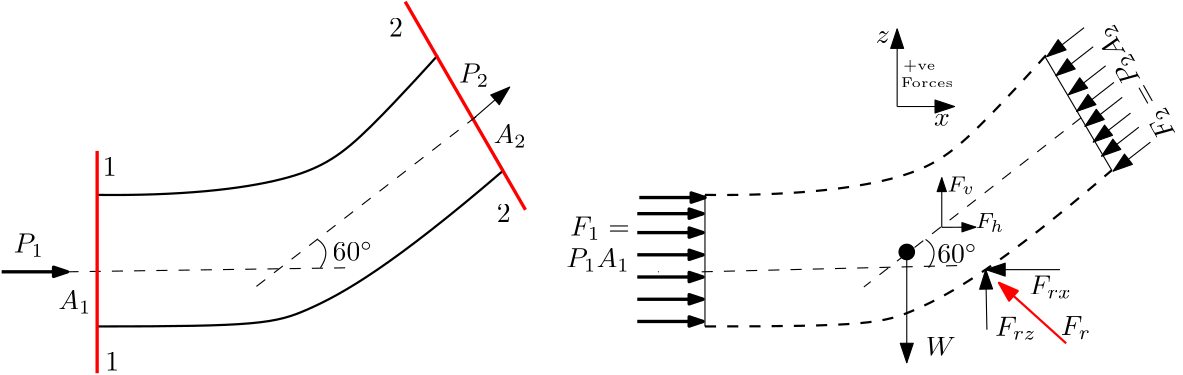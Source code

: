 <?xml version="1.0"?>
<!DOCTYPE ipe SYSTEM "ipe.dtd">
<ipe version="70212" creator="Ipe 7.2.13">
<info created="D:20191028080952" modified="D:20191028235710"/>
<ipestyle name="basic">
<symbol name="arrow/arc(spx)">
<path stroke="sym-stroke" fill="sym-stroke" pen="sym-pen">
0 0 m
-1 0.333 l
-1 -0.333 l
h
</path>
</symbol>
<symbol name="arrow/farc(spx)">
<path stroke="sym-stroke" fill="white" pen="sym-pen">
0 0 m
-1 0.333 l
-1 -0.333 l
h
</path>
</symbol>
<symbol name="arrow/ptarc(spx)">
<path stroke="sym-stroke" fill="sym-stroke" pen="sym-pen">
0 0 m
-1 0.333 l
-0.8 0 l
-1 -0.333 l
h
</path>
</symbol>
<symbol name="arrow/fptarc(spx)">
<path stroke="sym-stroke" fill="white" pen="sym-pen">
0 0 m
-1 0.333 l
-0.8 0 l
-1 -0.333 l
h
</path>
</symbol>
<symbol name="mark/circle(sx)" transformations="translations">
<path fill="sym-stroke">
0.6 0 0 0.6 0 0 e
0.4 0 0 0.4 0 0 e
</path>
</symbol>
<symbol name="mark/disk(sx)" transformations="translations">
<path fill="sym-stroke">
0.6 0 0 0.6 0 0 e
</path>
</symbol>
<symbol name="mark/fdisk(sfx)" transformations="translations">
<group>
<path fill="sym-fill">
0.5 0 0 0.5 0 0 e
</path>
<path fill="sym-stroke" fillrule="eofill">
0.6 0 0 0.6 0 0 e
0.4 0 0 0.4 0 0 e
</path>
</group>
</symbol>
<symbol name="mark/box(sx)" transformations="translations">
<path fill="sym-stroke" fillrule="eofill">
-0.6 -0.6 m
0.6 -0.6 l
0.6 0.6 l
-0.6 0.6 l
h
-0.4 -0.4 m
0.4 -0.4 l
0.4 0.4 l
-0.4 0.4 l
h
</path>
</symbol>
<symbol name="mark/square(sx)" transformations="translations">
<path fill="sym-stroke">
-0.6 -0.6 m
0.6 -0.6 l
0.6 0.6 l
-0.6 0.6 l
h
</path>
</symbol>
<symbol name="mark/fsquare(sfx)" transformations="translations">
<group>
<path fill="sym-fill">
-0.5 -0.5 m
0.5 -0.5 l
0.5 0.5 l
-0.5 0.5 l
h
</path>
<path fill="sym-stroke" fillrule="eofill">
-0.6 -0.6 m
0.6 -0.6 l
0.6 0.6 l
-0.6 0.6 l
h
-0.4 -0.4 m
0.4 -0.4 l
0.4 0.4 l
-0.4 0.4 l
h
</path>
</group>
</symbol>
<symbol name="mark/cross(sx)" transformations="translations">
<group>
<path fill="sym-stroke">
-0.43 -0.57 m
0.57 0.43 l
0.43 0.57 l
-0.57 -0.43 l
h
</path>
<path fill="sym-stroke">
-0.43 0.57 m
0.57 -0.43 l
0.43 -0.57 l
-0.57 0.43 l
h
</path>
</group>
</symbol>
<symbol name="arrow/fnormal(spx)">
<path stroke="sym-stroke" fill="white" pen="sym-pen">
0 0 m
-1 0.333 l
-1 -0.333 l
h
</path>
</symbol>
<symbol name="arrow/pointed(spx)">
<path stroke="sym-stroke" fill="sym-stroke" pen="sym-pen">
0 0 m
-1 0.333 l
-0.8 0 l
-1 -0.333 l
h
</path>
</symbol>
<symbol name="arrow/fpointed(spx)">
<path stroke="sym-stroke" fill="white" pen="sym-pen">
0 0 m
-1 0.333 l
-0.8 0 l
-1 -0.333 l
h
</path>
</symbol>
<symbol name="arrow/linear(spx)">
<path stroke="sym-stroke" pen="sym-pen">
-1 0.333 m
0 0 l
-1 -0.333 l
</path>
</symbol>
<symbol name="arrow/fdouble(spx)">
<path stroke="sym-stroke" fill="white" pen="sym-pen">
0 0 m
-1 0.333 l
-1 -0.333 l
h
-1 0 m
-2 0.333 l
-2 -0.333 l
h
</path>
</symbol>
<symbol name="arrow/double(spx)">
<path stroke="sym-stroke" fill="sym-stroke" pen="sym-pen">
0 0 m
-1 0.333 l
-1 -0.333 l
h
-1 0 m
-2 0.333 l
-2 -0.333 l
h
</path>
</symbol>
<pen name="heavier" value="0.8"/>
<pen name="fat" value="1.2"/>
<pen name="ultrafat" value="2"/>
<symbolsize name="large" value="5"/>
<symbolsize name="small" value="2"/>
<symbolsize name="tiny" value="1.1"/>
<arrowsize name="large" value="10"/>
<arrowsize name="small" value="5"/>
<arrowsize name="tiny" value="3"/>
<color name="red" value="1 0 0"/>
<color name="green" value="0 1 0"/>
<color name="blue" value="0 0 1"/>
<color name="yellow" value="1 1 0"/>
<color name="orange" value="1 0.647 0"/>
<color name="gold" value="1 0.843 0"/>
<color name="purple" value="0.627 0.125 0.941"/>
<color name="gray" value="0.745"/>
<color name="brown" value="0.647 0.165 0.165"/>
<color name="navy" value="0 0 0.502"/>
<color name="pink" value="1 0.753 0.796"/>
<color name="seagreen" value="0.18 0.545 0.341"/>
<color name="turquoise" value="0.251 0.878 0.816"/>
<color name="violet" value="0.933 0.51 0.933"/>
<color name="darkblue" value="0 0 0.545"/>
<color name="darkcyan" value="0 0.545 0.545"/>
<color name="darkgray" value="0.663"/>
<color name="darkgreen" value="0 0.392 0"/>
<color name="darkmagenta" value="0.545 0 0.545"/>
<color name="darkorange" value="1 0.549 0"/>
<color name="darkred" value="0.545 0 0"/>
<color name="lightblue" value="0.678 0.847 0.902"/>
<color name="lightcyan" value="0.878 1 1"/>
<color name="lightgray" value="0.827"/>
<color name="lightgreen" value="0.565 0.933 0.565"/>
<color name="lightyellow" value="1 1 0.878"/>
<dashstyle name="dashed" value="[4] 0"/>
<dashstyle name="dotted" value="[1 3] 0"/>
<dashstyle name="dash dotted" value="[4 2 1 2] 0"/>
<dashstyle name="dash dot dotted" value="[4 2 1 2 1 2] 0"/>
<textsize name="large" value="\large"/>
<textsize name="small" value="\small"/>
<textsize name="tiny" value="\tiny"/>
<textsize name="Large" value="\Large"/>
<textsize name="LARGE" value="\LARGE"/>
<textsize name="huge" value="\huge"/>
<textsize name="Huge" value="\Huge"/>
<textsize name="footnote" value="\footnotesize"/>
<textstyle name="center" begin="\begin{center}" end="\end{center}"/>
<textstyle name="itemize" begin="\begin{itemize}" end="\end{itemize}"/>
<textstyle name="item" begin="\begin{itemize}\item{}" end="\end{itemize}"/>
<gridsize name="4 pts" value="4"/>
<gridsize name="8 pts (~3 mm)" value="8"/>
<gridsize name="16 pts (~6 mm)" value="16"/>
<gridsize name="32 pts (~12 mm)" value="32"/>
<gridsize name="10 pts (~3.5 mm)" value="10"/>
<gridsize name="20 pts (~7 mm)" value="20"/>
<gridsize name="14 pts (~5 mm)" value="14"/>
<gridsize name="28 pts (~10 mm)" value="28"/>
<gridsize name="56 pts (~20 mm)" value="56"/>
<anglesize name="90 deg" value="90"/>
<anglesize name="60 deg" value="60"/>
<anglesize name="45 deg" value="45"/>
<anglesize name="30 deg" value="30"/>
<anglesize name="22.5 deg" value="22.5"/>
<opacity name="10%" value="0.1"/>
<opacity name="30%" value="0.3"/>
<opacity name="50%" value="0.5"/>
<opacity name="75%" value="0.75"/>
<tiling name="falling" angle="-60" step="4" width="1"/>
<tiling name="rising" angle="30" step="4" width="1"/>
</ipestyle>
<page>
<layer name="alpha"/>
<view layers="alpha" active="alpha"/>
<path layer="alpha" stroke="black" pen="heavier">
127.87 512.186 m
157.743 511.821
202.187 516.557
223.316 531.858
250.639 562.459
250.639 562.459 c
</path>
<path stroke="black">
127.87 512.186 m
127.87 464.827 l
</path>
<path matrix="0.86228 0.506431 -0.506431 0.86228 399.456 55.4779" stroke="black">
127.87 512.186 m
127.87 464.827 l
</path>
<path stroke="black" pen="heavier">
127.87 464.827 m
185.429 464.827
198.544 466.648
233.881 486.32
274.313 521.047 c
</path>
<path stroke="black" cap="1">
274.313 521.047 m
274.313 521.047 l
</path>
<path stroke="black" dash="dashed">
117.306 484.499 m
219.309 485.956 l
</path>
<path matrix="1.009 0 0 0.994989 -1.6658 2.40023" stroke="black" dash="dashed">
263.749 540.719 m
185.065 479.034 l
</path>
<path stroke="black">
207.287 496.156 m
212.752 492.513
208.38 485.956 c
</path>
<text matrix="1 0 0 1 189.799 -142.441" transformations="translations" pos="22.9524 630.947" stroke="black" type="label" width="14.543" height="6.86" depth="0" valign="baseline" style="math">60^\circ</text>
<path stroke="black" pen="fat" rarrow="normal/small">
117.306 484.499 m
93.6263 484.499 l
</path>
<path stroke="black" cap="1">
111.113 484.499 m
111.113 484.499 l
</path>
<text matrix="1 0 0 1 54.2804 -85.6101" transformations="translations" pos="43.7174 577.031" stroke="black" type="label" width="10.866" height="6.812" depth="1.49" valign="baseline" style="math">P_1</text>
<text matrix="1 0 0 1 214.571 -24.4081" transformations="translations" pos="43.7174 577.031" stroke="black" type="label" width="10.866" height="6.812" depth="1.49" valign="baseline" style="math">P_2</text>
<text matrix="1 0 0 1 226.958 -46.266" transformations="translations" pos="43.7174 577.031" stroke="black" type="label" width="11.941" height="6.812" depth="1.49" valign="baseline" style="math">A_2</text>
<text matrix="1 0 0 1 70.3093 -106.011" transformations="translations" pos="43.7174 577.031" stroke="black" type="label" width="11.941" height="6.812" depth="1.49" valign="baseline" style="math">A_1</text>
<path matrix="1 0 0 1 218.943 0.00018988" stroke="black" dash="dashed" pen="heavier">
127.87 512.186 m
157.743 511.821
202.187 516.557
223.316 531.858
250.639 562.459
250.639 562.459 c
</path>
<path matrix="1 0 0 1 218.943 0.00018988" stroke="black">
127.87 512.186 m
127.87 464.827 l
</path>
<path matrix="0.86228 0.506431 -0.506431 0.86228 618.399 55.4781" stroke="black">
127.87 512.186 m
127.87 464.827 l
</path>
<path matrix="1 0 0 1 218.943 0.00018988" stroke="black" dash="dashed" pen="heavier">
127.87 464.827 m
185.429 464.827
198.544 466.648
233.881 486.32
274.313 521.047 c
</path>
<path matrix="1 0 0 1 218.943 0.00018988" stroke="black" cap="1">
274.313 521.047 m
274.313 521.047 l
</path>
<path matrix="0.908058 0 0 1.54706 239.107 -265.052" stroke="black" dash="dashed">
117.306 484.499 m
219.309 485.956 l
</path>
<path matrix="0.993928 0 0 0.987533 220.067 5.97388" stroke="black" dash="dashed">
263.749 540.719 m
185.065 479.034 l
</path>
<path matrix="1 0 0 1 218.943 0.00018988" stroke="black">
207.287 496.156 m
212.752 492.513
208.38 485.956 c
</path>
<path matrix="1 0 0 1 218.943 0.00018988" stroke="black" cap="1">
111.113 484.499 m
111.113 484.499 l
</path>
<text matrix="-0.491327 0.870975 -0.870975 -0.491327 1027.78 799.259" pos="43.7174 577.031" stroke="black" type="label" width="22.807" height="6.812" depth="1.49" valign="baseline" style="math">P_2 A_2</text>
<path matrix="-0.118321 0 0 0.872936 465.222 69.1229" stroke="black" arrow="normal/normal">
416 544 m
416 576 l
</path>
<path matrix="0.645051 0 0 1 147.659 0" stroke="black" arrow="normal/normal">
416 544 m
448 544 l
</path>
<text matrix="1 0 0 1 338.148 -34.7907" transformations="translations" pos="80 592" stroke="black" type="label" width="13.906" height="3.321" depth="0.83" valign="baseline" size="tiny">+ve </text>
<text matrix="1 0 0 1 241.413 -9.02001" transformations="translations" pos="176 560" stroke="black" type="label" width="18.701" height="3.386" depth="0" valign="baseline" size="tiny">Forces</text>
<path matrix="-0.159726 0 0 1.08987 501.07 -46.5853" stroke="black" arrow="normal/small">
432.059 501.985 m
432.059 518.379 l
</path>
<path stroke="black" arrow="normal/small">
432.059 500.512 m
444.334 500.562 l
</path>
<use name="mark/disk(sx)" pos="419.464 491.639" size="large" stroke="black"/>
<path stroke="black" arrow="normal/normal">
419.464 491.639 m
419.464 451.757 l
</path>
<text matrix="1 0 0 1 -13.1526 5.93987" transformations="translations" pos="439.405 448.363" stroke="black" type="label" width="10.793" height="6.808" depth="0" valign="baseline" style="math">W</text>
<path stroke="black" arrow="normal/normal">
448.315 463.637 m
447.891 485.275 l
</path>
<path matrix="0.741176 0 0 1 115.925 0" stroke="black" rarrow="normal/normal">
447.891 485.275 m
483.954 485.275 l
</path>
<text matrix="1 0 0 1 399.244 -164.619" transformations="translations" pos="52.0409 626.135" stroke="black" type="label" width="14.911" height="6.812" depth="1.49" valign="baseline" style="math">F_{rz}</text>
<text matrix="1 0 0 1 411.548 -149.77" transformations="translations" pos="52.0409 626.135" stroke="black" type="label" width="15.336" height="6.812" depth="1.49" valign="baseline" style="math">F_{rx}</text>
<text matrix="1 0 0 1 119.489 -20.6793" transformations="translations" pos="288.787 587.525" stroke="black" type="label" width="5.071" height="4.289" depth="0" valign="baseline" style="math">z</text>
<path matrix="1 0 0 1 229.55 26.7291" stroke="black" pen="fat" rarrow="normal/small">
117.306 484.499 m
93.6263 484.499 l
</path>
<path matrix="1 0 0 1 228.819 14.1192" stroke="black" pen="fat" rarrow="normal/small">
117.306 484.499 m
93.6263 484.499 l
</path>
<path matrix="1 0 0 1 228.819 6.11919" stroke="black" pen="fat" rarrow="normal/small">
117.306 484.499 m
93.6263 484.499 l
</path>
<path matrix="1 0 0 1 228.819 -1.88081" stroke="black" pen="fat" rarrow="normal/small">
117.306 484.499 m
93.6263 484.499 l
</path>
<path matrix="1 0 0 1 228.819 -9.88081" stroke="black" pen="fat" rarrow="normal/small">
117.306 484.499 m
93.6263 484.499 l
</path>
<path matrix="1 0 0 1 228.819 -17.8808" stroke="black" pen="fat" rarrow="normal/small">
117.306 484.499 m
93.6263 484.499 l
</path>
<text matrix="1 0 0 1 253.194 -90.9066" transformations="translations" pos="43.7174 577.031" stroke="black" type="label" width="22.807" height="6.812" depth="1.49" valign="baseline" style="math">P_1 A_1</text>
<path matrix="1 0 0 1 228.819 20.9305" stroke="black" pen="fat" rarrow="normal/small">
117.306 484.499 m
93.6263 484.499 l
</path>
<path matrix="1 0 0 1 -15.0408 19.8963" stroke="black" arrow="normal/normal">
498.336 552.491 m
484.901 542.042 l
</path>
<path matrix="1 0 0 1 -11.7568 13.0298" stroke="black" arrow="normal/normal">
498.336 552.491 m
484.901 542.042 l
</path>
<path matrix="1 0 0 1 -7.27862 6.16319" stroke="black" arrow="normal/normal">
498.336 552.491 m
484.901 542.042 l
</path>
<path matrix="1 0 0 1 -4.29318 0.192521" stroke="black" arrow="normal/normal">
498.336 552.491 m
484.901 542.042 l
</path>
<path matrix="1 0 0 1 -1.30772 -5.18131" stroke="black" arrow="normal/normal">
498.336 552.491 m
484.901 542.042 l
</path>
<path matrix="1 0 0 1 1.67775 -10.8537" stroke="black" arrow="normal/normal">
498.336 552.491 m
484.901 542.042 l
</path>
<path matrix="1 0 0 1 4.66321 -15.929" stroke="black" arrow="normal/normal">
498.336 552.491 m
484.901 542.042 l
</path>
<path matrix="1 0 0 1 8.84286 -21.3028" stroke="black" arrow="normal/normal">
498.336 552.491 m
484.901 542.042 l
</path>
<text matrix="1 0 0 1 174.053 -96.1319" transformations="translations" pos="260.096 609.513" stroke="black" type="label" width="9.808" height="5.453" depth="0.99" valign="baseline" size="footnote" style="math">F_v</text>
<text matrix="1 0 0 1 184.203 -109.268" transformations="translations" pos="260.096 609.513" stroke="black" type="label" width="10.195" height="5.452" depth="1.4" valign="baseline" size="footnote" style="math">F_h</text>
<text matrix="1 0 0 1 2.38837 -77.3235" transformations="translations" pos="295.921 574.882" stroke="black" type="label" width="21.392" height="6.812" depth="1.49" valign="baseline" style="math">F_1 =</text>
<text matrix="-0.491327 0.870975 -0.870975 -0.491327 1040.32 779.853" pos="43.7174 577.031" stroke="black" type="label" width="21.392" height="6.812" depth="1.49" valign="baseline" style="math">F_2 =</text>
<path stroke="red" pen="heavier" rarrow="normal/normal">
452.658 480.541 m
476.84 458.747 l
</path>
<text matrix="1 0 0 1 422.892 -164.399" transformations="translations" pos="52.0409 626.135" stroke="black" type="label" width="10.818" height="6.812" depth="1.49" valign="baseline" style="math">F_{r}</text>
<path stroke="red" pen="fat">
128 528 m
128 448 l
</path>
<text matrix="1 0 0 1 -13.9709 -0.895639" transformations="translations" pos="144 520" stroke="black" type="label" width="4.981" height="6.42" depth="0" valign="baseline">1</text>
<text matrix="1 0 0 1 -13.0757 -71.0539" transformations="translations" pos="144 520" stroke="black" type="label" width="4.981" height="6.42" depth="0" valign="baseline">1</text>
<path stroke="red" pen="fat">
282.188 506.813 m
238.899 581.748 l
</path>
<text matrix="0.692881 0 0 1.38063 133.253 -148.723" transformations="translations" pos="144 520" stroke="black" type="label" width="4.981" height="6.42" depth="0" valign="baseline">2</text>
<text matrix="1 0 0 1 127.839 -17.6145" transformations="translations" pos="144 520" stroke="black" type="label" width="4.981" height="6.42" depth="0" valign="baseline">2</text>
<path matrix="1 0 0 1 0 -0.895639" stroke="black" arrow="normal/normal">
262.783 539.952 m
276.516 551.894 l
</path>
<text matrix="1 0 0 1 140.52 -50.4129" transformations="translations" pos="288.787 587.525" stroke="black" type="label" width="5.694" height="4.289" depth="0" valign="baseline" style="math">x</text>
<text matrix="1 0 0 1 407.457 -143.31" transformations="translations" pos="22.9524 630.947" stroke="black" type="label" width="14.543" height="6.86" depth="0" valign="baseline" style="math">60^\circ</text>
</page>
</ipe>
